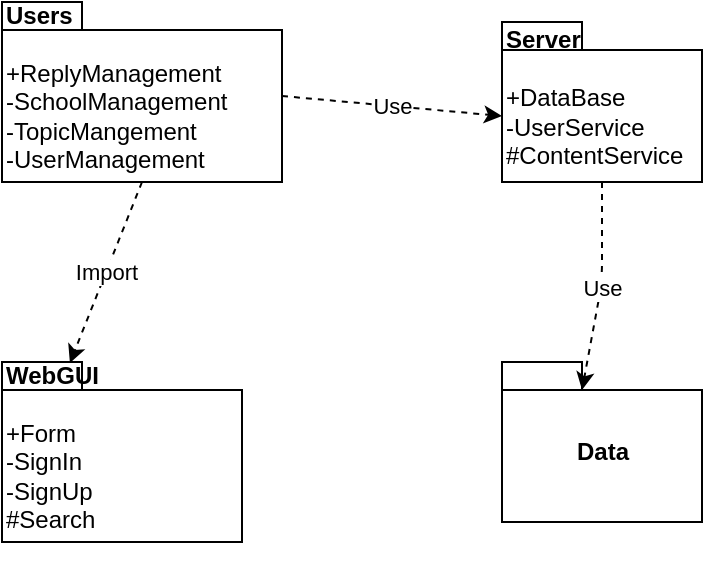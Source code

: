 <mxfile version="14.5.1" type="device"><diagram id="gvddk6BJZPRkWpmUqL-P" name="第 1 页"><mxGraphModel dx="1024" dy="592" grid="1" gridSize="10" guides="1" tooltips="1" connect="1" arrows="1" fold="1" page="1" pageScale="1" pageWidth="827" pageHeight="1169" math="0" shadow="0"><root><mxCell id="0"/><mxCell id="1" parent="0"/><mxCell id="-Rxo05zP2QBgSjwNTuuW-1" value="Users&lt;br&gt;&lt;br&gt;&lt;span style=&quot;font-weight: normal&quot;&gt;+ReplyManagement&lt;br&gt;-SchoolManagement&lt;br&gt;-TopicMangement&lt;br&gt;-UserManagement&lt;br&gt;&lt;br&gt;&lt;/span&gt;" style="shape=folder;fontStyle=1;spacingTop=10;tabWidth=40;tabHeight=14;tabPosition=left;html=1;noLabel=0;portConstraintRotation=1;allowArrows=1;container=0;dropTarget=0;collapsible=0;metaEdit=0;backgroundOutline=0;align=left;" parent="1" vertex="1"><mxGeometry x="270" y="90" width="140" height="90" as="geometry"/></mxCell><mxCell id="-Rxo05zP2QBgSjwNTuuW-3" value="Server&lt;br&gt;&lt;br&gt;&lt;span style=&quot;font-weight: 400&quot;&gt;+DataBase&lt;br&gt;&lt;/span&gt;&lt;span style=&quot;font-weight: normal&quot;&gt;-UserService&lt;br&gt;#ContentService&lt;br&gt;&lt;br&gt;&lt;/span&gt;" style="shape=folder;fontStyle=1;spacingTop=10;tabWidth=40;tabHeight=14;tabPosition=left;html=1;align=left;" parent="1" vertex="1"><mxGeometry x="520" y="100" width="100" height="80" as="geometry"/></mxCell><mxCell id="-Rxo05zP2QBgSjwNTuuW-4" value="Data" style="shape=folder;fontStyle=1;spacingTop=10;tabWidth=40;tabHeight=14;tabPosition=left;html=1;" parent="1" vertex="1"><mxGeometry x="520" y="270" width="100" height="80" as="geometry"/></mxCell><mxCell id="-Rxo05zP2QBgSjwNTuuW-15" value="" style="endArrow=classic;html=1;exitX=0;exitY=0;exitDx=140;exitDy=47;exitPerimeter=0;entryX=0;entryY=0;entryDx=0;entryDy=47;entryPerimeter=0;sketch=0;dashed=1;" parent="1" source="-Rxo05zP2QBgSjwNTuuW-1" target="-Rxo05zP2QBgSjwNTuuW-3" edge="1"><mxGeometry relative="1" as="geometry"><mxPoint x="360" y="240" as="sourcePoint"/><mxPoint x="460" y="240" as="targetPoint"/></mxGeometry></mxCell><mxCell id="-Rxo05zP2QBgSjwNTuuW-16" value="Use" style="edgeLabel;resizable=0;html=1;align=center;verticalAlign=middle;" parent="-Rxo05zP2QBgSjwNTuuW-15" connectable="0" vertex="1"><mxGeometry relative="1" as="geometry"/></mxCell><mxCell id="-Rxo05zP2QBgSjwNTuuW-18" value="" style="endArrow=classic;html=1;dashed=1;exitX=0.5;exitY=1;exitDx=0;exitDy=0;exitPerimeter=0;entryX=0;entryY=0;entryDx=40;entryDy=14;entryPerimeter=0;" parent="1" source="-Rxo05zP2QBgSjwNTuuW-3" target="-Rxo05zP2QBgSjwNTuuW-4" edge="1"><mxGeometry relative="1" as="geometry"><mxPoint x="360" y="240" as="sourcePoint"/><mxPoint x="460" y="240" as="targetPoint"/><Array as="points"><mxPoint x="570" y="230"/></Array></mxGeometry></mxCell><mxCell id="-Rxo05zP2QBgSjwNTuuW-19" value="Use" style="edgeLabel;resizable=0;html=1;align=center;verticalAlign=middle;" parent="-Rxo05zP2QBgSjwNTuuW-18" connectable="0" vertex="1"><mxGeometry relative="1" as="geometry"/></mxCell><mxCell id="-Rxo05zP2QBgSjwNTuuW-21" value="" style="endArrow=classic;html=1;dashed=1;exitX=0.5;exitY=1;exitDx=0;exitDy=0;exitPerimeter=0;entryX=0.283;entryY=0.005;entryDx=0;entryDy=0;entryPerimeter=0;" parent="1" source="-Rxo05zP2QBgSjwNTuuW-1" target="-Rxo05zP2QBgSjwNTuuW-2" edge="1"><mxGeometry relative="1" as="geometry"><mxPoint x="360" y="240" as="sourcePoint"/><mxPoint x="460" y="240" as="targetPoint"/></mxGeometry></mxCell><mxCell id="-Rxo05zP2QBgSjwNTuuW-22" value="Import" style="edgeLabel;resizable=0;html=1;align=center;verticalAlign=middle;" parent="-Rxo05zP2QBgSjwNTuuW-21" connectable="0" vertex="1"><mxGeometry relative="1" as="geometry"/></mxCell><mxCell id="-Rxo05zP2QBgSjwNTuuW-2" value="WebGUI&lt;br&gt;&lt;span style=&quot;font-weight: normal&quot;&gt;&lt;br&gt;+Form&lt;br&gt;-SignIn&lt;br&gt;-SignUp&lt;br&gt;#Search&lt;br&gt;&lt;br&gt;&lt;/span&gt;" style="shape=folder;fontStyle=1;spacingTop=10;tabWidth=40;tabHeight=14;tabPosition=left;html=1;align=left;" parent="1" vertex="1"><mxGeometry x="270" y="270" width="120" height="90" as="geometry"/></mxCell></root></mxGraphModel></diagram></mxfile>